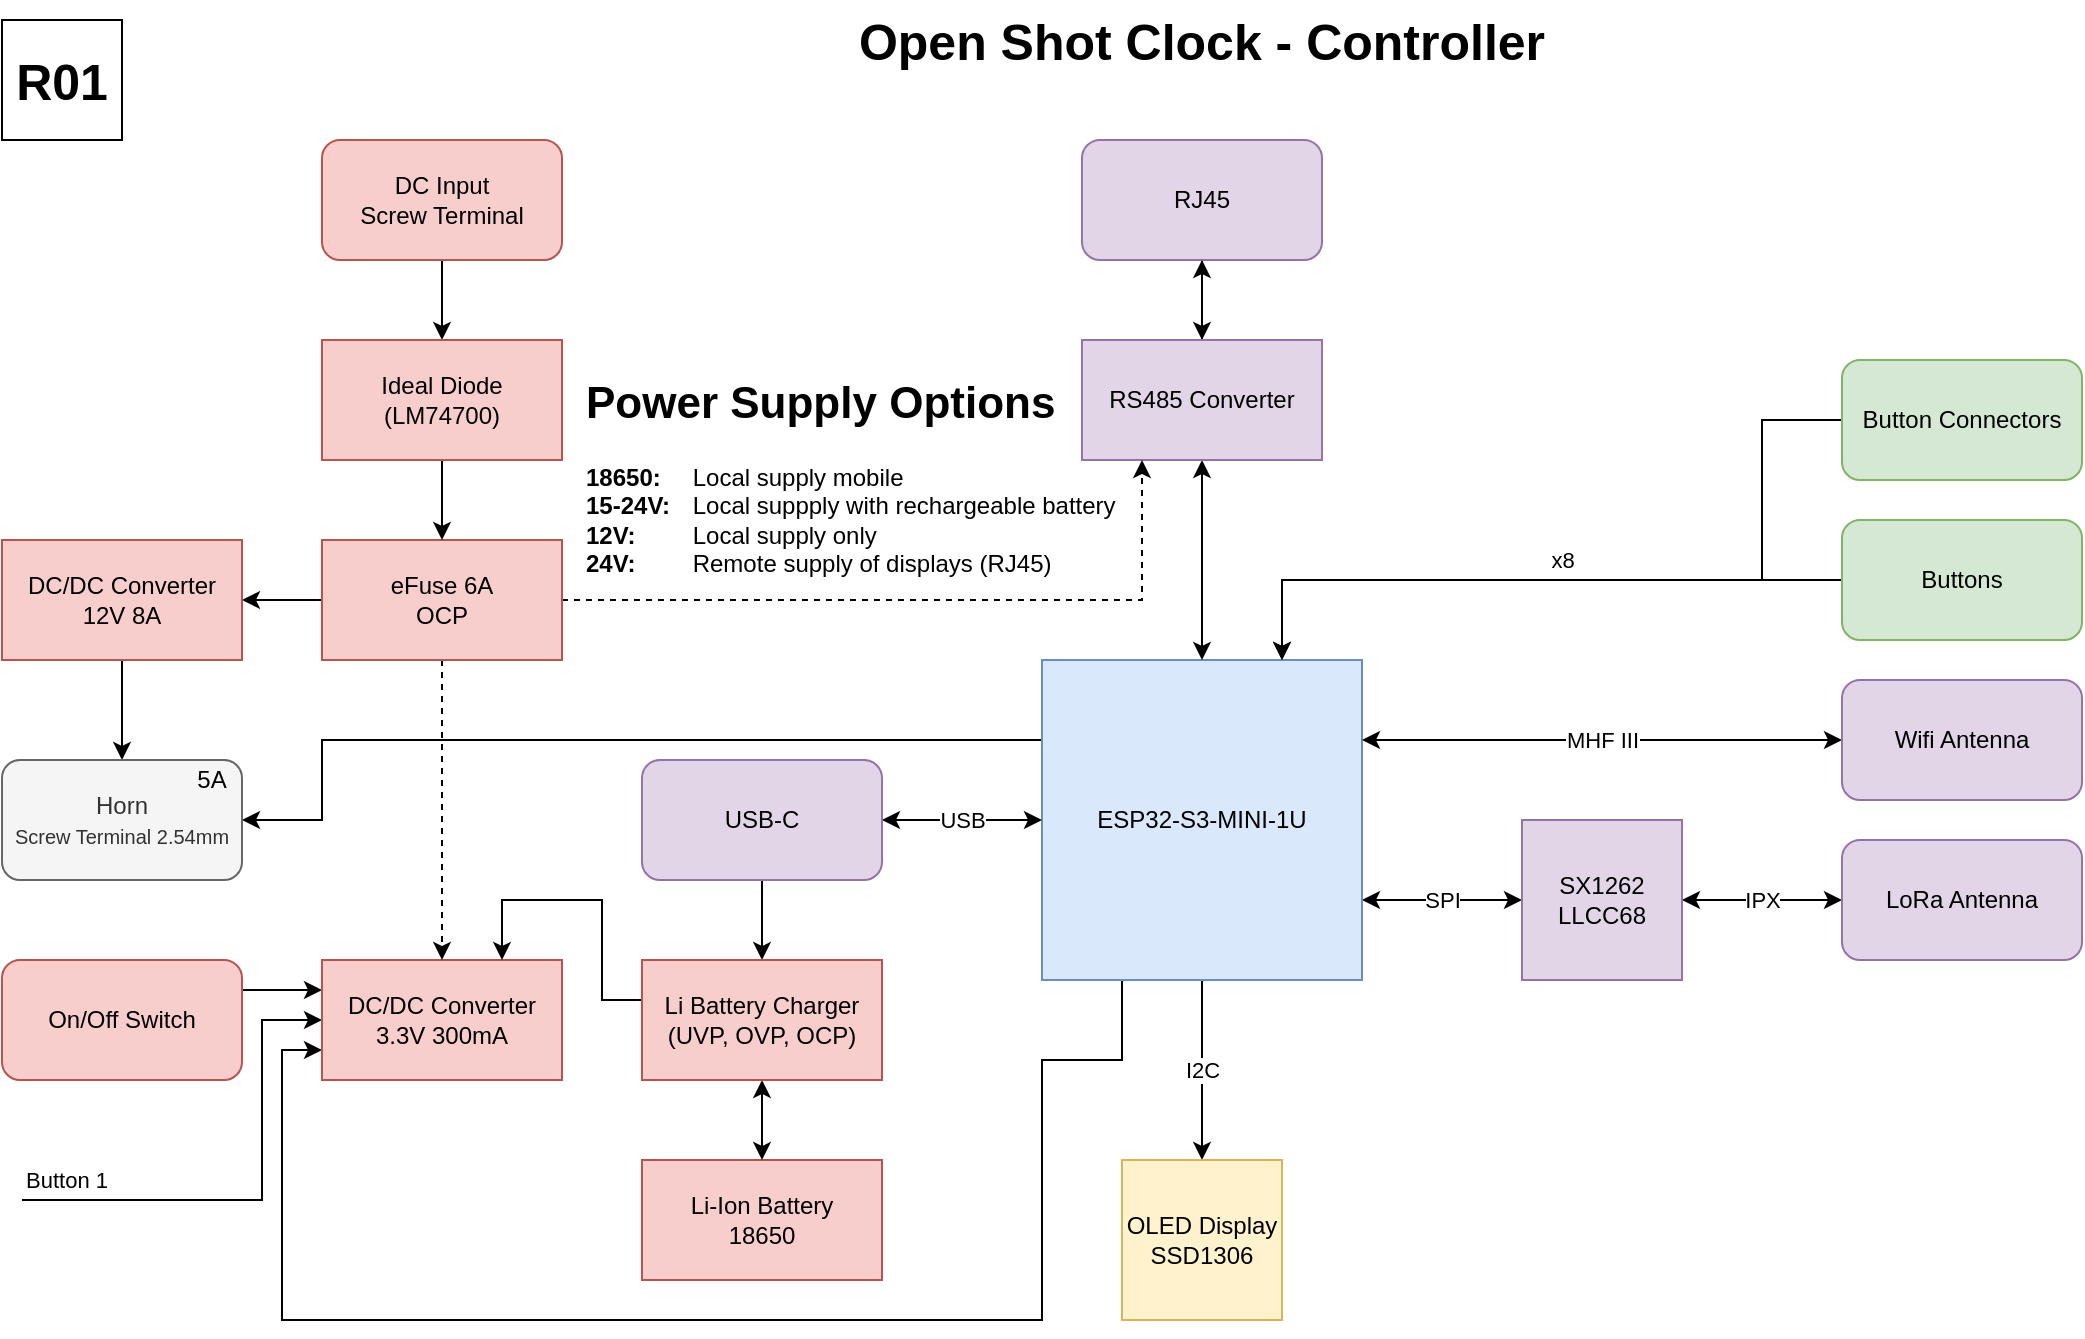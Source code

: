 <mxfile version="24.4.0" type="device">
  <diagram name="Page-1" id="z83b7PPcV6ZyIOXjzvce">
    <mxGraphModel dx="1020" dy="814" grid="1" gridSize="10" guides="1" tooltips="1" connect="1" arrows="1" fold="1" page="1" pageScale="1" pageWidth="1169" pageHeight="827" math="0" shadow="0">
      <root>
        <mxCell id="0" />
        <mxCell id="1" parent="0" />
        <mxCell id="Z63Cd4MSv0f7jXQqCqa3-32" value="SPI" style="edgeStyle=orthogonalEdgeStyle;rounded=0;orthogonalLoop=1;jettySize=auto;html=1;exitX=1;exitY=0.75;exitDx=0;exitDy=0;startArrow=classic;startFill=1;" parent="1" source="Z63Cd4MSv0f7jXQqCqa3-3" target="Z63Cd4MSv0f7jXQqCqa3-4" edge="1">
          <mxGeometry relative="1" as="geometry" />
        </mxCell>
        <mxCell id="wiDs4HM9fIuBYo-lTB5z-9" value="I2C" style="edgeStyle=orthogonalEdgeStyle;rounded=0;orthogonalLoop=1;jettySize=auto;html=1;exitX=0.5;exitY=1;exitDx=0;exitDy=0;entryX=0.5;entryY=0;entryDx=0;entryDy=0;" parent="1" source="Z63Cd4MSv0f7jXQqCqa3-3" target="wiDs4HM9fIuBYo-lTB5z-7" edge="1">
          <mxGeometry relative="1" as="geometry">
            <Array as="points">
              <mxPoint x="680" y="590" />
              <mxPoint x="680" y="590" />
            </Array>
          </mxGeometry>
        </mxCell>
        <mxCell id="KXUk2PzSs8VK3aKXPOZg-11" style="edgeStyle=orthogonalEdgeStyle;rounded=0;orthogonalLoop=1;jettySize=auto;html=1;exitX=0.25;exitY=1;exitDx=0;exitDy=0;entryX=0;entryY=0.75;entryDx=0;entryDy=0;" parent="1" source="Z63Cd4MSv0f7jXQqCqa3-3" target="88yLvj8abLCUOFOeK4SU-3" edge="1">
          <mxGeometry relative="1" as="geometry">
            <Array as="points">
              <mxPoint x="640" y="560" />
              <mxPoint x="600" y="560" />
              <mxPoint x="600" y="690" />
              <mxPoint x="220" y="690" />
              <mxPoint x="220" y="555" />
            </Array>
          </mxGeometry>
        </mxCell>
        <mxCell id="KXUk2PzSs8VK3aKXPOZg-16" style="edgeStyle=orthogonalEdgeStyle;rounded=0;orthogonalLoop=1;jettySize=auto;html=1;exitX=0;exitY=0.25;exitDx=0;exitDy=0;" parent="1" source="Z63Cd4MSv0f7jXQqCqa3-3" target="KXUk2PzSs8VK3aKXPOZg-14" edge="1">
          <mxGeometry relative="1" as="geometry">
            <Array as="points">
              <mxPoint x="240" y="400" />
              <mxPoint x="240" y="440" />
            </Array>
          </mxGeometry>
        </mxCell>
        <mxCell id="Z63Cd4MSv0f7jXQqCqa3-3" value="ESP32-S3-MINI-1U" style="whiteSpace=wrap;html=1;aspect=fixed;fillColor=#dae8fc;strokeColor=#6c8ebf;" parent="1" vertex="1">
          <mxGeometry x="600" y="360" width="160" height="160" as="geometry" />
        </mxCell>
        <mxCell id="Z63Cd4MSv0f7jXQqCqa3-33" value="IPX" style="edgeStyle=orthogonalEdgeStyle;rounded=0;orthogonalLoop=1;jettySize=auto;html=1;exitX=1;exitY=0.5;exitDx=0;exitDy=0;startArrow=classic;startFill=1;" parent="1" source="Z63Cd4MSv0f7jXQqCqa3-4" target="Z63Cd4MSv0f7jXQqCqa3-17" edge="1">
          <mxGeometry relative="1" as="geometry" />
        </mxCell>
        <mxCell id="Z63Cd4MSv0f7jXQqCqa3-4" value="SX1262&lt;div&gt;LLCC68&lt;/div&gt;" style="whiteSpace=wrap;html=1;aspect=fixed;fillColor=#e1d5e7;strokeColor=#9673a6;" parent="1" vertex="1">
          <mxGeometry x="840" y="440" width="80" height="80" as="geometry" />
        </mxCell>
        <mxCell id="Z63Cd4MSv0f7jXQqCqa3-21" value="USB" style="edgeStyle=orthogonalEdgeStyle;rounded=0;orthogonalLoop=1;jettySize=auto;html=1;exitX=1;exitY=0.5;exitDx=0;exitDy=0;startArrow=classic;startFill=1;" parent="1" source="Z63Cd4MSv0f7jXQqCqa3-7" target="Z63Cd4MSv0f7jXQqCqa3-3" edge="1">
          <mxGeometry relative="1" as="geometry">
            <mxPoint x="390" y="464" as="targetPoint" />
          </mxGeometry>
        </mxCell>
        <mxCell id="88yLvj8abLCUOFOeK4SU-5" style="edgeStyle=orthogonalEdgeStyle;rounded=0;orthogonalLoop=1;jettySize=auto;html=1;exitX=0.5;exitY=1;exitDx=0;exitDy=0;entryX=0.5;entryY=0;entryDx=0;entryDy=0;" parent="1" source="Z63Cd4MSv0f7jXQqCqa3-7" target="wiDs4HM9fIuBYo-lTB5z-2" edge="1">
          <mxGeometry relative="1" as="geometry">
            <mxPoint x="270" y="414" as="targetPoint" />
          </mxGeometry>
        </mxCell>
        <mxCell id="Z63Cd4MSv0f7jXQqCqa3-7" value="USB-C" style="rounded=1;whiteSpace=wrap;html=1;fillColor=#e1d5e7;strokeColor=#9673a6;" parent="1" vertex="1">
          <mxGeometry x="400" y="410" width="120" height="60" as="geometry" />
        </mxCell>
        <mxCell id="Z63Cd4MSv0f7jXQqCqa3-29" style="edgeStyle=orthogonalEdgeStyle;rounded=0;orthogonalLoop=1;jettySize=auto;html=1;exitX=0.5;exitY=1;exitDx=0;exitDy=0;entryX=0.5;entryY=0;entryDx=0;entryDy=0;" parent="1" source="Z63Cd4MSv0f7jXQqCqa3-8" target="Z63Cd4MSv0f7jXQqCqa3-9" edge="1">
          <mxGeometry relative="1" as="geometry" />
        </mxCell>
        <mxCell id="Z63Cd4MSv0f7jXQqCqa3-8" value="RJ45" style="rounded=1;whiteSpace=wrap;html=1;fillColor=#e1d5e7;strokeColor=#9673a6;" parent="1" vertex="1">
          <mxGeometry x="620" y="100" width="120" height="60" as="geometry" />
        </mxCell>
        <mxCell id="Z63Cd4MSv0f7jXQqCqa3-30" style="edgeStyle=orthogonalEdgeStyle;rounded=0;orthogonalLoop=1;jettySize=auto;html=1;exitX=0.5;exitY=1;exitDx=0;exitDy=0;entryX=0.5;entryY=0;entryDx=0;entryDy=0;startArrow=classic;startFill=1;" parent="1" source="Z63Cd4MSv0f7jXQqCqa3-9" target="Z63Cd4MSv0f7jXQqCqa3-3" edge="1">
          <mxGeometry relative="1" as="geometry" />
        </mxCell>
        <mxCell id="Z63Cd4MSv0f7jXQqCqa3-31" value="" style="edgeStyle=orthogonalEdgeStyle;rounded=0;orthogonalLoop=1;jettySize=auto;html=1;" parent="1" source="Z63Cd4MSv0f7jXQqCqa3-9" target="Z63Cd4MSv0f7jXQqCqa3-8" edge="1">
          <mxGeometry relative="1" as="geometry" />
        </mxCell>
        <mxCell id="Z63Cd4MSv0f7jXQqCqa3-9" value="RS485 Converter" style="rounded=0;whiteSpace=wrap;html=1;fillColor=#e1d5e7;strokeColor=#9673a6;" parent="1" vertex="1">
          <mxGeometry x="620" y="200" width="120" height="60" as="geometry" />
        </mxCell>
        <mxCell id="Z63Cd4MSv0f7jXQqCqa3-17" value="LoRa Antenna" style="rounded=1;whiteSpace=wrap;html=1;fillColor=#e1d5e7;strokeColor=#9673a6;" parent="1" vertex="1">
          <mxGeometry x="1000" y="450" width="120" height="60" as="geometry" />
        </mxCell>
        <mxCell id="Z63Cd4MSv0f7jXQqCqa3-34" value="MHF III" style="edgeStyle=orthogonalEdgeStyle;rounded=0;orthogonalLoop=1;jettySize=auto;html=1;exitX=0;exitY=0.5;exitDx=0;exitDy=0;entryX=1;entryY=0.25;entryDx=0;entryDy=0;startArrow=classic;startFill=1;" parent="1" source="Z63Cd4MSv0f7jXQqCqa3-18" target="Z63Cd4MSv0f7jXQqCqa3-3" edge="1">
          <mxGeometry relative="1" as="geometry">
            <Array as="points">
              <mxPoint x="890" y="400" />
              <mxPoint x="890" y="400" />
            </Array>
            <mxPoint as="offset" />
          </mxGeometry>
        </mxCell>
        <mxCell id="Z63Cd4MSv0f7jXQqCqa3-18" value="Wifi Antenna" style="rounded=1;whiteSpace=wrap;html=1;fillColor=#e1d5e7;strokeColor=#9673a6;" parent="1" vertex="1">
          <mxGeometry x="1000" y="370" width="120" height="60" as="geometry" />
        </mxCell>
        <mxCell id="wiDs4HM9fIuBYo-lTB5z-6" style="edgeStyle=orthogonalEdgeStyle;rounded=0;orthogonalLoop=1;jettySize=auto;html=1;exitX=1;exitY=0.25;exitDx=0;exitDy=0;entryX=0;entryY=0.25;entryDx=0;entryDy=0;" parent="1" source="Z63Cd4MSv0f7jXQqCqa3-20" target="88yLvj8abLCUOFOeK4SU-3" edge="1">
          <mxGeometry relative="1" as="geometry" />
        </mxCell>
        <mxCell id="Z63Cd4MSv0f7jXQqCqa3-20" value="On/Off Switch" style="rounded=1;whiteSpace=wrap;html=1;fillColor=#f8cecc;strokeColor=#b85450;" parent="1" vertex="1">
          <mxGeometry x="80" y="510" width="120" height="60" as="geometry" />
        </mxCell>
        <mxCell id="KXUk2PzSs8VK3aKXPOZg-10" value="Button 1" style="edgeStyle=orthogonalEdgeStyle;rounded=0;orthogonalLoop=1;jettySize=auto;html=1;exitX=0;exitY=0.5;exitDx=0;exitDy=0;endArrow=none;endFill=0;startArrow=classic;startFill=1;" parent="1" source="88yLvj8abLCUOFOeK4SU-3" edge="1">
          <mxGeometry x="0.818" y="-10" relative="1" as="geometry">
            <mxPoint x="90" y="630" as="targetPoint" />
            <Array as="points">
              <mxPoint x="210" y="540" />
              <mxPoint x="210" y="630" />
            </Array>
            <mxPoint as="offset" />
          </mxGeometry>
        </mxCell>
        <mxCell id="88yLvj8abLCUOFOeK4SU-3" value="DC/DC Converter&lt;div&gt;3.3V 300mA&lt;/div&gt;" style="rounded=0;whiteSpace=wrap;html=1;fillColor=#f8cecc;strokeColor=#b85450;" parent="1" vertex="1">
          <mxGeometry x="240" y="510" width="120" height="60" as="geometry" />
        </mxCell>
        <mxCell id="wiDs4HM9fIuBYo-lTB5z-1" value="Li-Ion Battery&lt;div&gt;18650&lt;/div&gt;" style="rounded=0;whiteSpace=wrap;html=1;fillColor=#f8cecc;strokeColor=#b85450;" parent="1" vertex="1">
          <mxGeometry x="400" y="610" width="120" height="60" as="geometry" />
        </mxCell>
        <mxCell id="wiDs4HM9fIuBYo-lTB5z-3" style="edgeStyle=orthogonalEdgeStyle;rounded=0;orthogonalLoop=1;jettySize=auto;html=1;exitX=0.5;exitY=1;exitDx=0;exitDy=0;entryX=0.5;entryY=0;entryDx=0;entryDy=0;fillColor=#f5f5f5;strokeColor=#000000;startArrow=classic;startFill=1;" parent="1" source="wiDs4HM9fIuBYo-lTB5z-2" target="wiDs4HM9fIuBYo-lTB5z-1" edge="1">
          <mxGeometry relative="1" as="geometry" />
        </mxCell>
        <mxCell id="KXUk2PzSs8VK3aKXPOZg-4" style="edgeStyle=orthogonalEdgeStyle;rounded=0;orthogonalLoop=1;jettySize=auto;html=1;exitX=0;exitY=0.5;exitDx=0;exitDy=0;entryX=0.75;entryY=0;entryDx=0;entryDy=0;" parent="1" source="wiDs4HM9fIuBYo-lTB5z-2" target="88yLvj8abLCUOFOeK4SU-3" edge="1">
          <mxGeometry relative="1" as="geometry">
            <Array as="points">
              <mxPoint x="400" y="530" />
              <mxPoint x="380" y="530" />
              <mxPoint x="380" y="480" />
              <mxPoint x="330" y="480" />
            </Array>
          </mxGeometry>
        </mxCell>
        <mxCell id="wiDs4HM9fIuBYo-lTB5z-2" value="Li Battery Charger&lt;div&gt;(UVP, OVP, OCP)&lt;/div&gt;" style="rounded=0;whiteSpace=wrap;html=1;fillColor=#f8cecc;strokeColor=#b85450;" parent="1" vertex="1">
          <mxGeometry x="400" y="510" width="120" height="60" as="geometry" />
        </mxCell>
        <mxCell id="wiDs4HM9fIuBYo-lTB5z-7" value="OLED Display&lt;div&gt;SSD1306&lt;/div&gt;" style="whiteSpace=wrap;html=1;aspect=fixed;fillColor=#fff2cc;strokeColor=#d6b656;" parent="1" vertex="1">
          <mxGeometry x="640" y="610" width="80" height="80" as="geometry" />
        </mxCell>
        <mxCell id="wiDs4HM9fIuBYo-lTB5z-10" style="edgeStyle=orthogonalEdgeStyle;rounded=0;orthogonalLoop=1;jettySize=auto;html=1;exitX=0.5;exitY=1;exitDx=0;exitDy=0;entryX=0.5;entryY=0;entryDx=0;entryDy=0;" parent="1" source="wiDs4HM9fIuBYo-lTB5z-11" target="KXUk2PzSs8VK3aKXPOZg-1" edge="1">
          <mxGeometry relative="1" as="geometry">
            <mxPoint x="180" y="130" as="targetPoint" />
          </mxGeometry>
        </mxCell>
        <mxCell id="wiDs4HM9fIuBYo-lTB5z-11" value="DC Input&lt;div&gt;Screw Terminal&lt;/div&gt;" style="rounded=1;whiteSpace=wrap;html=1;fillColor=#f8cecc;strokeColor=#b85450;" parent="1" vertex="1">
          <mxGeometry x="240" y="100" width="120" height="60" as="geometry" />
        </mxCell>
        <mxCell id="KXUk2PzSs8VK3aKXPOZg-5" style="edgeStyle=orthogonalEdgeStyle;rounded=0;orthogonalLoop=1;jettySize=auto;html=1;exitX=0.5;exitY=1;exitDx=0;exitDy=0;entryX=0.5;entryY=0;entryDx=0;entryDy=0;dashed=1;" parent="1" source="wiDs4HM9fIuBYo-lTB5z-12" target="88yLvj8abLCUOFOeK4SU-3" edge="1">
          <mxGeometry relative="1" as="geometry">
            <Array as="points">
              <mxPoint x="300" y="410" />
              <mxPoint x="300" y="410" />
            </Array>
          </mxGeometry>
        </mxCell>
        <mxCell id="KXUk2PzSs8VK3aKXPOZg-9" style="edgeStyle=orthogonalEdgeStyle;rounded=0;orthogonalLoop=1;jettySize=auto;html=1;exitX=1;exitY=0.5;exitDx=0;exitDy=0;entryX=0.25;entryY=1;entryDx=0;entryDy=0;dashed=1;" parent="1" source="wiDs4HM9fIuBYo-lTB5z-12" target="Z63Cd4MSv0f7jXQqCqa3-9" edge="1">
          <mxGeometry relative="1" as="geometry" />
        </mxCell>
        <mxCell id="KXUk2PzSs8VK3aKXPOZg-12" style="edgeStyle=orthogonalEdgeStyle;rounded=0;orthogonalLoop=1;jettySize=auto;html=1;exitX=0;exitY=0.5;exitDx=0;exitDy=0;entryX=1;entryY=0.5;entryDx=0;entryDy=0;" parent="1" source="wiDs4HM9fIuBYo-lTB5z-12" target="KXUk2PzSs8VK3aKXPOZg-2" edge="1">
          <mxGeometry relative="1" as="geometry" />
        </mxCell>
        <mxCell id="wiDs4HM9fIuBYo-lTB5z-12" value="eFuse 6A&lt;div&gt;OCP&lt;/div&gt;" style="rounded=0;whiteSpace=wrap;html=1;fillColor=#f8cecc;strokeColor=#b85450;" parent="1" vertex="1">
          <mxGeometry x="240" y="300" width="120" height="60" as="geometry" />
        </mxCell>
        <mxCell id="KXUk2PzSs8VK3aKXPOZg-3" style="edgeStyle=orthogonalEdgeStyle;rounded=0;orthogonalLoop=1;jettySize=auto;html=1;exitX=0.5;exitY=1;exitDx=0;exitDy=0;entryX=0.5;entryY=0;entryDx=0;entryDy=0;" parent="1" source="KXUk2PzSs8VK3aKXPOZg-1" target="wiDs4HM9fIuBYo-lTB5z-12" edge="1">
          <mxGeometry relative="1" as="geometry" />
        </mxCell>
        <mxCell id="KXUk2PzSs8VK3aKXPOZg-1" value="Ideal Diode&lt;div&gt;(LM74700)&lt;/div&gt;" style="rounded=0;whiteSpace=wrap;html=1;fillColor=#f8cecc;strokeColor=#b85450;" parent="1" vertex="1">
          <mxGeometry x="240" y="200" width="120" height="60" as="geometry" />
        </mxCell>
        <mxCell id="KXUk2PzSs8VK3aKXPOZg-17" style="edgeStyle=orthogonalEdgeStyle;rounded=0;orthogonalLoop=1;jettySize=auto;html=1;exitX=0.5;exitY=1;exitDx=0;exitDy=0;" parent="1" source="KXUk2PzSs8VK3aKXPOZg-2" target="KXUk2PzSs8VK3aKXPOZg-14" edge="1">
          <mxGeometry relative="1" as="geometry" />
        </mxCell>
        <mxCell id="KXUk2PzSs8VK3aKXPOZg-2" value="DC/DC Converter&lt;div&gt;12V 8A&lt;/div&gt;" style="rounded=0;whiteSpace=wrap;html=1;fillColor=#f8cecc;strokeColor=#b85450;" parent="1" vertex="1">
          <mxGeometry x="80" y="300" width="120" height="60" as="geometry" />
        </mxCell>
        <mxCell id="KXUk2PzSs8VK3aKXPOZg-8" value="x8" style="edgeStyle=orthogonalEdgeStyle;rounded=0;orthogonalLoop=1;jettySize=auto;html=1;exitX=0;exitY=0.5;exitDx=0;exitDy=0;entryX=0.75;entryY=0;entryDx=0;entryDy=0;" parent="1" source="KXUk2PzSs8VK3aKXPOZg-6" target="Z63Cd4MSv0f7jXQqCqa3-3" edge="1">
          <mxGeometry x="-0.125" y="-10" relative="1" as="geometry">
            <Array as="points">
              <mxPoint x="720" y="320" />
            </Array>
            <mxPoint as="offset" />
          </mxGeometry>
        </mxCell>
        <mxCell id="KXUk2PzSs8VK3aKXPOZg-6" value="Buttons" style="rounded=1;whiteSpace=wrap;html=1;fillColor=#d5e8d4;strokeColor=#82b366;" parent="1" vertex="1">
          <mxGeometry x="1000" y="290" width="120" height="60" as="geometry" />
        </mxCell>
        <mxCell id="KXUk2PzSs8VK3aKXPOZg-13" value="&lt;h1 style=&quot;margin-top: 0px;&quot;&gt;&lt;font style=&quot;font-size: 22px;&quot;&gt;Power Supply Options&lt;/font&gt;&lt;/h1&gt;&lt;p&gt;&lt;span style=&quot;background-color: initial;&quot;&gt;&lt;b&gt;18650:&lt;span style=&quot;white-space: pre;&quot;&gt;&#x9;&lt;/span&gt;&lt;/b&gt;Local supply mobile&lt;br&gt;&lt;/span&gt;&lt;b&gt;15-24V:&lt;/b&gt; &lt;span style=&quot;white-space: pre;&quot;&gt;&#x9;&lt;/span&gt;Local suppply with rechargeable battery&lt;br&gt;&lt;b&gt;12V:&lt;/b&gt; &lt;span style=&quot;white-space: pre;&quot;&gt;&#x9;&lt;/span&gt;Local supply only&lt;br&gt;&lt;span style=&quot;background-color: initial;&quot;&gt;&lt;b&gt;24V:&lt;/b&gt; &lt;span style=&quot;white-space: pre;&quot;&gt;&#x9;&lt;/span&gt;Remote supply of displays (RJ45)&lt;/span&gt;&lt;/p&gt;" style="text;html=1;whiteSpace=wrap;overflow=hidden;rounded=0;" parent="1" vertex="1">
          <mxGeometry x="370" y="210" width="270" height="120" as="geometry" />
        </mxCell>
        <mxCell id="KXUk2PzSs8VK3aKXPOZg-14" value="Horn&lt;br&gt;&lt;font style=&quot;font-size: 10px;&quot;&gt;Screw Terminal&amp;nbsp;&lt;/font&gt;&lt;span style=&quot;font-size: 10px; background-color: initial;&quot;&gt;2.54mm&lt;/span&gt;" style="rounded=1;whiteSpace=wrap;html=1;fillColor=#f5f5f5;strokeColor=#666666;fontColor=#333333;" parent="1" vertex="1">
          <mxGeometry x="80" y="410" width="120" height="60" as="geometry" />
        </mxCell>
        <mxCell id="KXUk2PzSs8VK3aKXPOZg-15" value="5A" style="text;html=1;align=center;verticalAlign=middle;whiteSpace=wrap;rounded=0;fontStyle=0" parent="1" vertex="1">
          <mxGeometry x="170" y="410" width="30" height="20" as="geometry" />
        </mxCell>
        <mxCell id="6VWAA5BoXS1W93owJJ0D-3" value="Open Shot Clock - Controller" style="text;html=1;align=center;verticalAlign=middle;whiteSpace=wrap;rounded=0;fontSize=25;fontStyle=1" parent="1" vertex="1">
          <mxGeometry x="440" y="30" width="480" height="40" as="geometry" />
        </mxCell>
        <mxCell id="6VWAA5BoXS1W93owJJ0D-6" value="&lt;font style=&quot;font-size: 25px;&quot;&gt;&lt;b&gt;R01&lt;/b&gt;&lt;/font&gt;" style="rounded=0;whiteSpace=wrap;html=1;" parent="1" vertex="1">
          <mxGeometry x="80" y="40" width="60" height="60" as="geometry" />
        </mxCell>
        <mxCell id="zQfqwyFdMG5vFFc2u28U-2" style="edgeStyle=orthogonalEdgeStyle;rounded=0;orthogonalLoop=1;jettySize=auto;html=1;exitX=0;exitY=0.5;exitDx=0;exitDy=0;entryX=0.75;entryY=0;entryDx=0;entryDy=0;" edge="1" parent="1" source="zQfqwyFdMG5vFFc2u28U-1" target="Z63Cd4MSv0f7jXQqCqa3-3">
          <mxGeometry relative="1" as="geometry">
            <Array as="points">
              <mxPoint x="960" y="240" />
              <mxPoint x="960" y="320" />
              <mxPoint x="720" y="320" />
            </Array>
          </mxGeometry>
        </mxCell>
        <mxCell id="zQfqwyFdMG5vFFc2u28U-1" value="Button Connectors" style="rounded=1;whiteSpace=wrap;html=1;fillColor=#d5e8d4;strokeColor=#82b366;" vertex="1" parent="1">
          <mxGeometry x="1000" y="210" width="120" height="60" as="geometry" />
        </mxCell>
      </root>
    </mxGraphModel>
  </diagram>
</mxfile>

